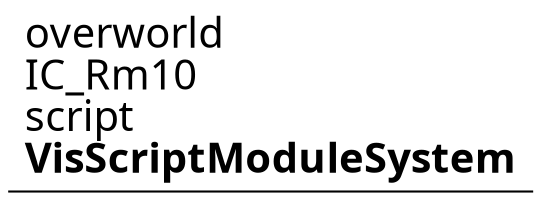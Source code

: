 digraph {
    layout = fdp;
    overlap = prism;
    sep = "+16";
    splines = spline;

    node [ shape = box ];

    graph [ fontname = "Segoe UI" ];
    node [ fontname = "Segoe UI" ];
    edge [ fontname = "Segoe UI" ];

    title [ pos = "-0.001,0.001!" ];
    title [ shape = underline ];
    title [ label = <<font point-size="20">overworld<br align="left"/>IC_Rm10<br align="left"/>script<br align="left"/><b>VisScriptModuleSystem</b><br align="left"/></font>> ];
}

